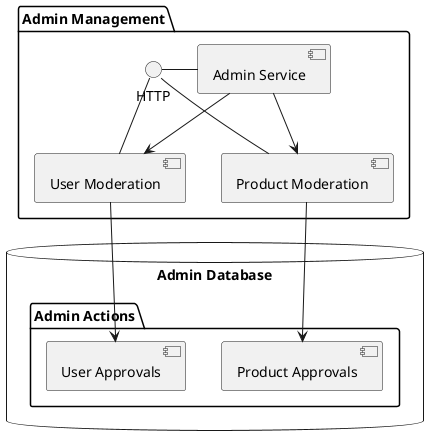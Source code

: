 @startuml
package "Admin Management" {
  HTTP - [Admin Service]
  HTTP - [User Moderation]
  HTTP - [Product Moderation]
}

database "Admin Database" {
  folder "Admin Actions" {
    [User Approvals]
    [Product Approvals]
  }
}

[Admin Service] --> [User Moderation]
[Admin Service] --> [Product Moderation]
[User Moderation] --> [User Approvals]
[Product Moderation] --> [Product Approvals]
@enduml
